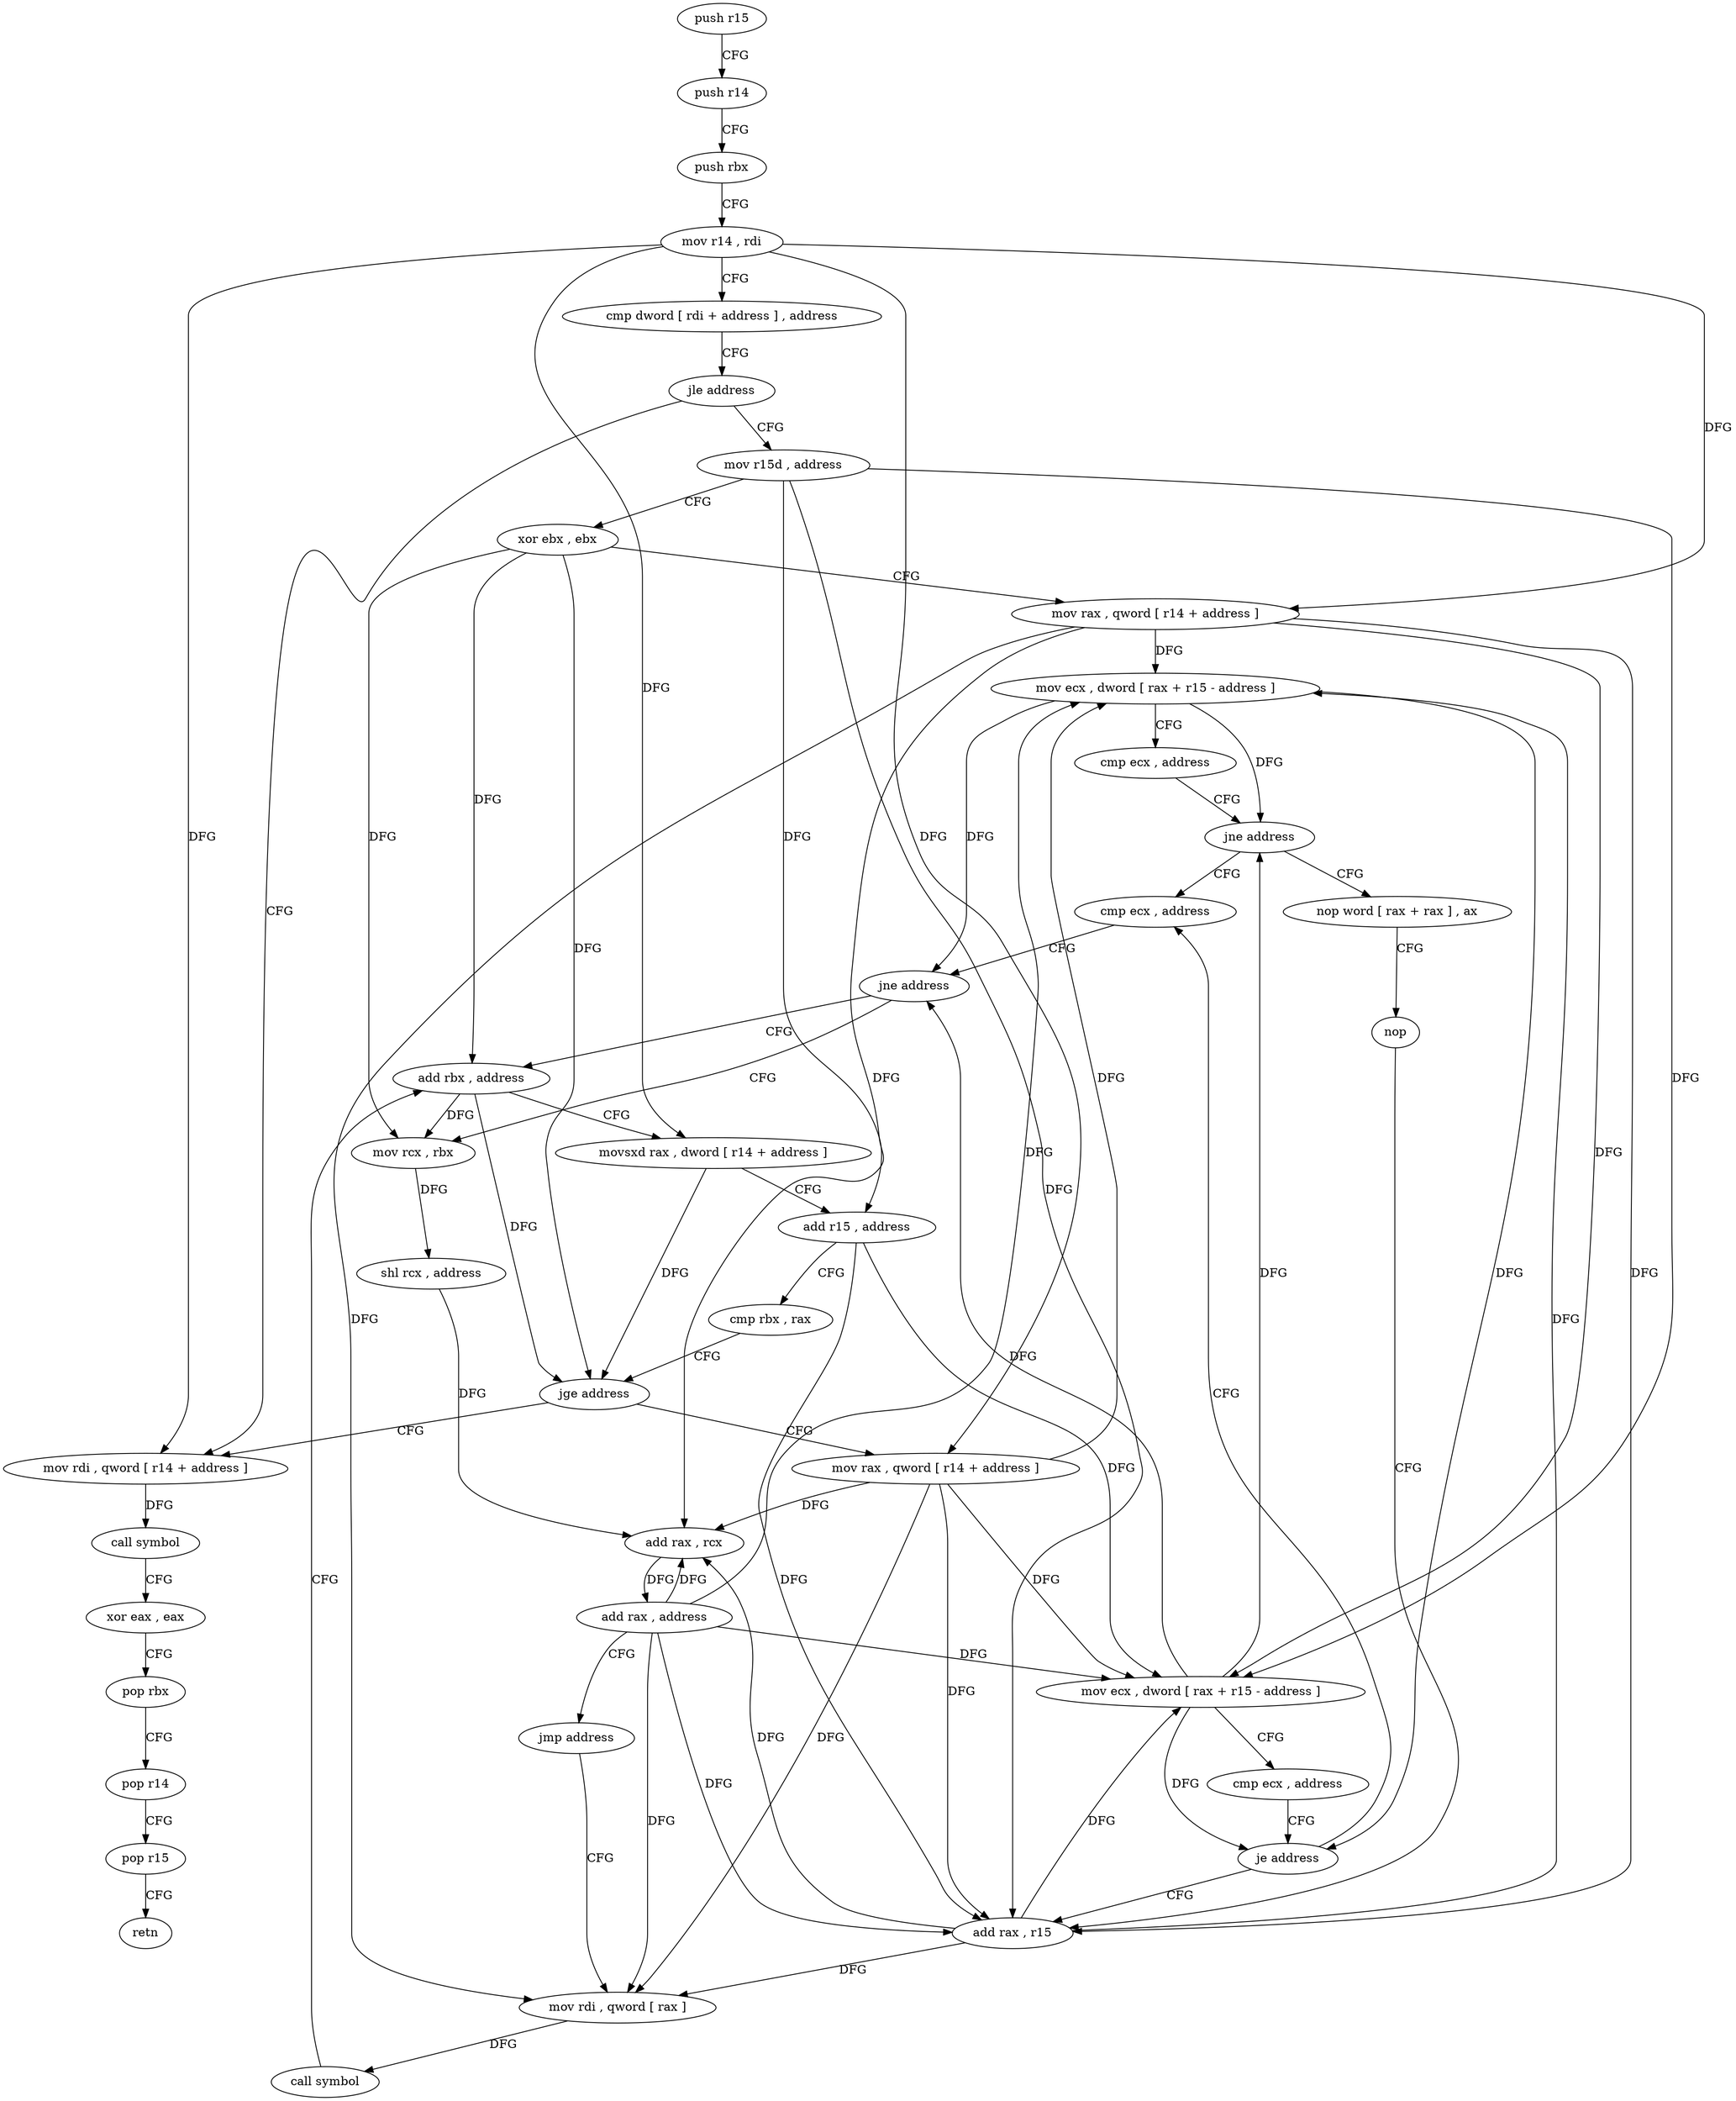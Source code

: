 digraph "func" {
"220112" [label = "push r15" ]
"220114" [label = "push r14" ]
"220116" [label = "push rbx" ]
"220117" [label = "mov r14 , rdi" ]
"220120" [label = "cmp dword [ rdi + address ] , address" ]
"220124" [label = "jle address" ]
"220223" [label = "mov rdi , qword [ r14 + address ]" ]
"220126" [label = "mov r15d , address" ]
"220227" [label = "call symbol" ]
"220232" [label = "xor eax , eax" ]
"220234" [label = "pop rbx" ]
"220235" [label = "pop r14" ]
"220237" [label = "pop r15" ]
"220239" [label = "retn" ]
"220132" [label = "xor ebx , ebx" ]
"220134" [label = "mov rax , qword [ r14 + address ]" ]
"220138" [label = "mov ecx , dword [ rax + r15 - address ]" ]
"220143" [label = "cmp ecx , address" ]
"220146" [label = "jne address" ]
"220202" [label = "cmp ecx , address" ]
"220148" [label = "nop word [ rax + rax ] , ax" ]
"220205" [label = "jne address" ]
"220171" [label = "add rbx , address" ]
"220207" [label = "mov rcx , rbx" ]
"220158" [label = "nop" ]
"220160" [label = "add rax , r15" ]
"220175" [label = "movsxd rax , dword [ r14 + address ]" ]
"220179" [label = "add r15 , address" ]
"220183" [label = "cmp rbx , rax" ]
"220186" [label = "jge address" ]
"220188" [label = "mov rax , qword [ r14 + address ]" ]
"220210" [label = "shl rcx , address" ]
"220214" [label = "add rax , rcx" ]
"220217" [label = "add rax , address" ]
"220221" [label = "jmp address" ]
"220163" [label = "mov rdi , qword [ rax ]" ]
"220192" [label = "mov ecx , dword [ rax + r15 - address ]" ]
"220197" [label = "cmp ecx , address" ]
"220200" [label = "je address" ]
"220166" [label = "call symbol" ]
"220112" -> "220114" [ label = "CFG" ]
"220114" -> "220116" [ label = "CFG" ]
"220116" -> "220117" [ label = "CFG" ]
"220117" -> "220120" [ label = "CFG" ]
"220117" -> "220223" [ label = "DFG" ]
"220117" -> "220134" [ label = "DFG" ]
"220117" -> "220175" [ label = "DFG" ]
"220117" -> "220188" [ label = "DFG" ]
"220120" -> "220124" [ label = "CFG" ]
"220124" -> "220223" [ label = "CFG" ]
"220124" -> "220126" [ label = "CFG" ]
"220223" -> "220227" [ label = "DFG" ]
"220126" -> "220132" [ label = "CFG" ]
"220126" -> "220179" [ label = "DFG" ]
"220126" -> "220160" [ label = "DFG" ]
"220126" -> "220192" [ label = "DFG" ]
"220227" -> "220232" [ label = "CFG" ]
"220232" -> "220234" [ label = "CFG" ]
"220234" -> "220235" [ label = "CFG" ]
"220235" -> "220237" [ label = "CFG" ]
"220237" -> "220239" [ label = "CFG" ]
"220132" -> "220134" [ label = "CFG" ]
"220132" -> "220171" [ label = "DFG" ]
"220132" -> "220186" [ label = "DFG" ]
"220132" -> "220207" [ label = "DFG" ]
"220134" -> "220138" [ label = "DFG" ]
"220134" -> "220214" [ label = "DFG" ]
"220134" -> "220160" [ label = "DFG" ]
"220134" -> "220192" [ label = "DFG" ]
"220134" -> "220163" [ label = "DFG" ]
"220138" -> "220143" [ label = "CFG" ]
"220138" -> "220146" [ label = "DFG" ]
"220138" -> "220205" [ label = "DFG" ]
"220138" -> "220200" [ label = "DFG" ]
"220143" -> "220146" [ label = "CFG" ]
"220146" -> "220202" [ label = "CFG" ]
"220146" -> "220148" [ label = "CFG" ]
"220202" -> "220205" [ label = "CFG" ]
"220148" -> "220158" [ label = "CFG" ]
"220205" -> "220171" [ label = "CFG" ]
"220205" -> "220207" [ label = "CFG" ]
"220171" -> "220175" [ label = "CFG" ]
"220171" -> "220186" [ label = "DFG" ]
"220171" -> "220207" [ label = "DFG" ]
"220207" -> "220210" [ label = "DFG" ]
"220158" -> "220160" [ label = "CFG" ]
"220160" -> "220163" [ label = "DFG" ]
"220160" -> "220138" [ label = "DFG" ]
"220160" -> "220214" [ label = "DFG" ]
"220160" -> "220192" [ label = "DFG" ]
"220175" -> "220179" [ label = "CFG" ]
"220175" -> "220186" [ label = "DFG" ]
"220179" -> "220183" [ label = "CFG" ]
"220179" -> "220160" [ label = "DFG" ]
"220179" -> "220192" [ label = "DFG" ]
"220183" -> "220186" [ label = "CFG" ]
"220186" -> "220223" [ label = "CFG" ]
"220186" -> "220188" [ label = "CFG" ]
"220188" -> "220192" [ label = "DFG" ]
"220188" -> "220138" [ label = "DFG" ]
"220188" -> "220214" [ label = "DFG" ]
"220188" -> "220160" [ label = "DFG" ]
"220188" -> "220163" [ label = "DFG" ]
"220210" -> "220214" [ label = "DFG" ]
"220214" -> "220217" [ label = "DFG" ]
"220217" -> "220221" [ label = "CFG" ]
"220217" -> "220138" [ label = "DFG" ]
"220217" -> "220214" [ label = "DFG" ]
"220217" -> "220160" [ label = "DFG" ]
"220217" -> "220192" [ label = "DFG" ]
"220217" -> "220163" [ label = "DFG" ]
"220221" -> "220163" [ label = "CFG" ]
"220163" -> "220166" [ label = "DFG" ]
"220192" -> "220197" [ label = "CFG" ]
"220192" -> "220146" [ label = "DFG" ]
"220192" -> "220205" [ label = "DFG" ]
"220192" -> "220200" [ label = "DFG" ]
"220197" -> "220200" [ label = "CFG" ]
"220200" -> "220160" [ label = "CFG" ]
"220200" -> "220202" [ label = "CFG" ]
"220166" -> "220171" [ label = "CFG" ]
}
